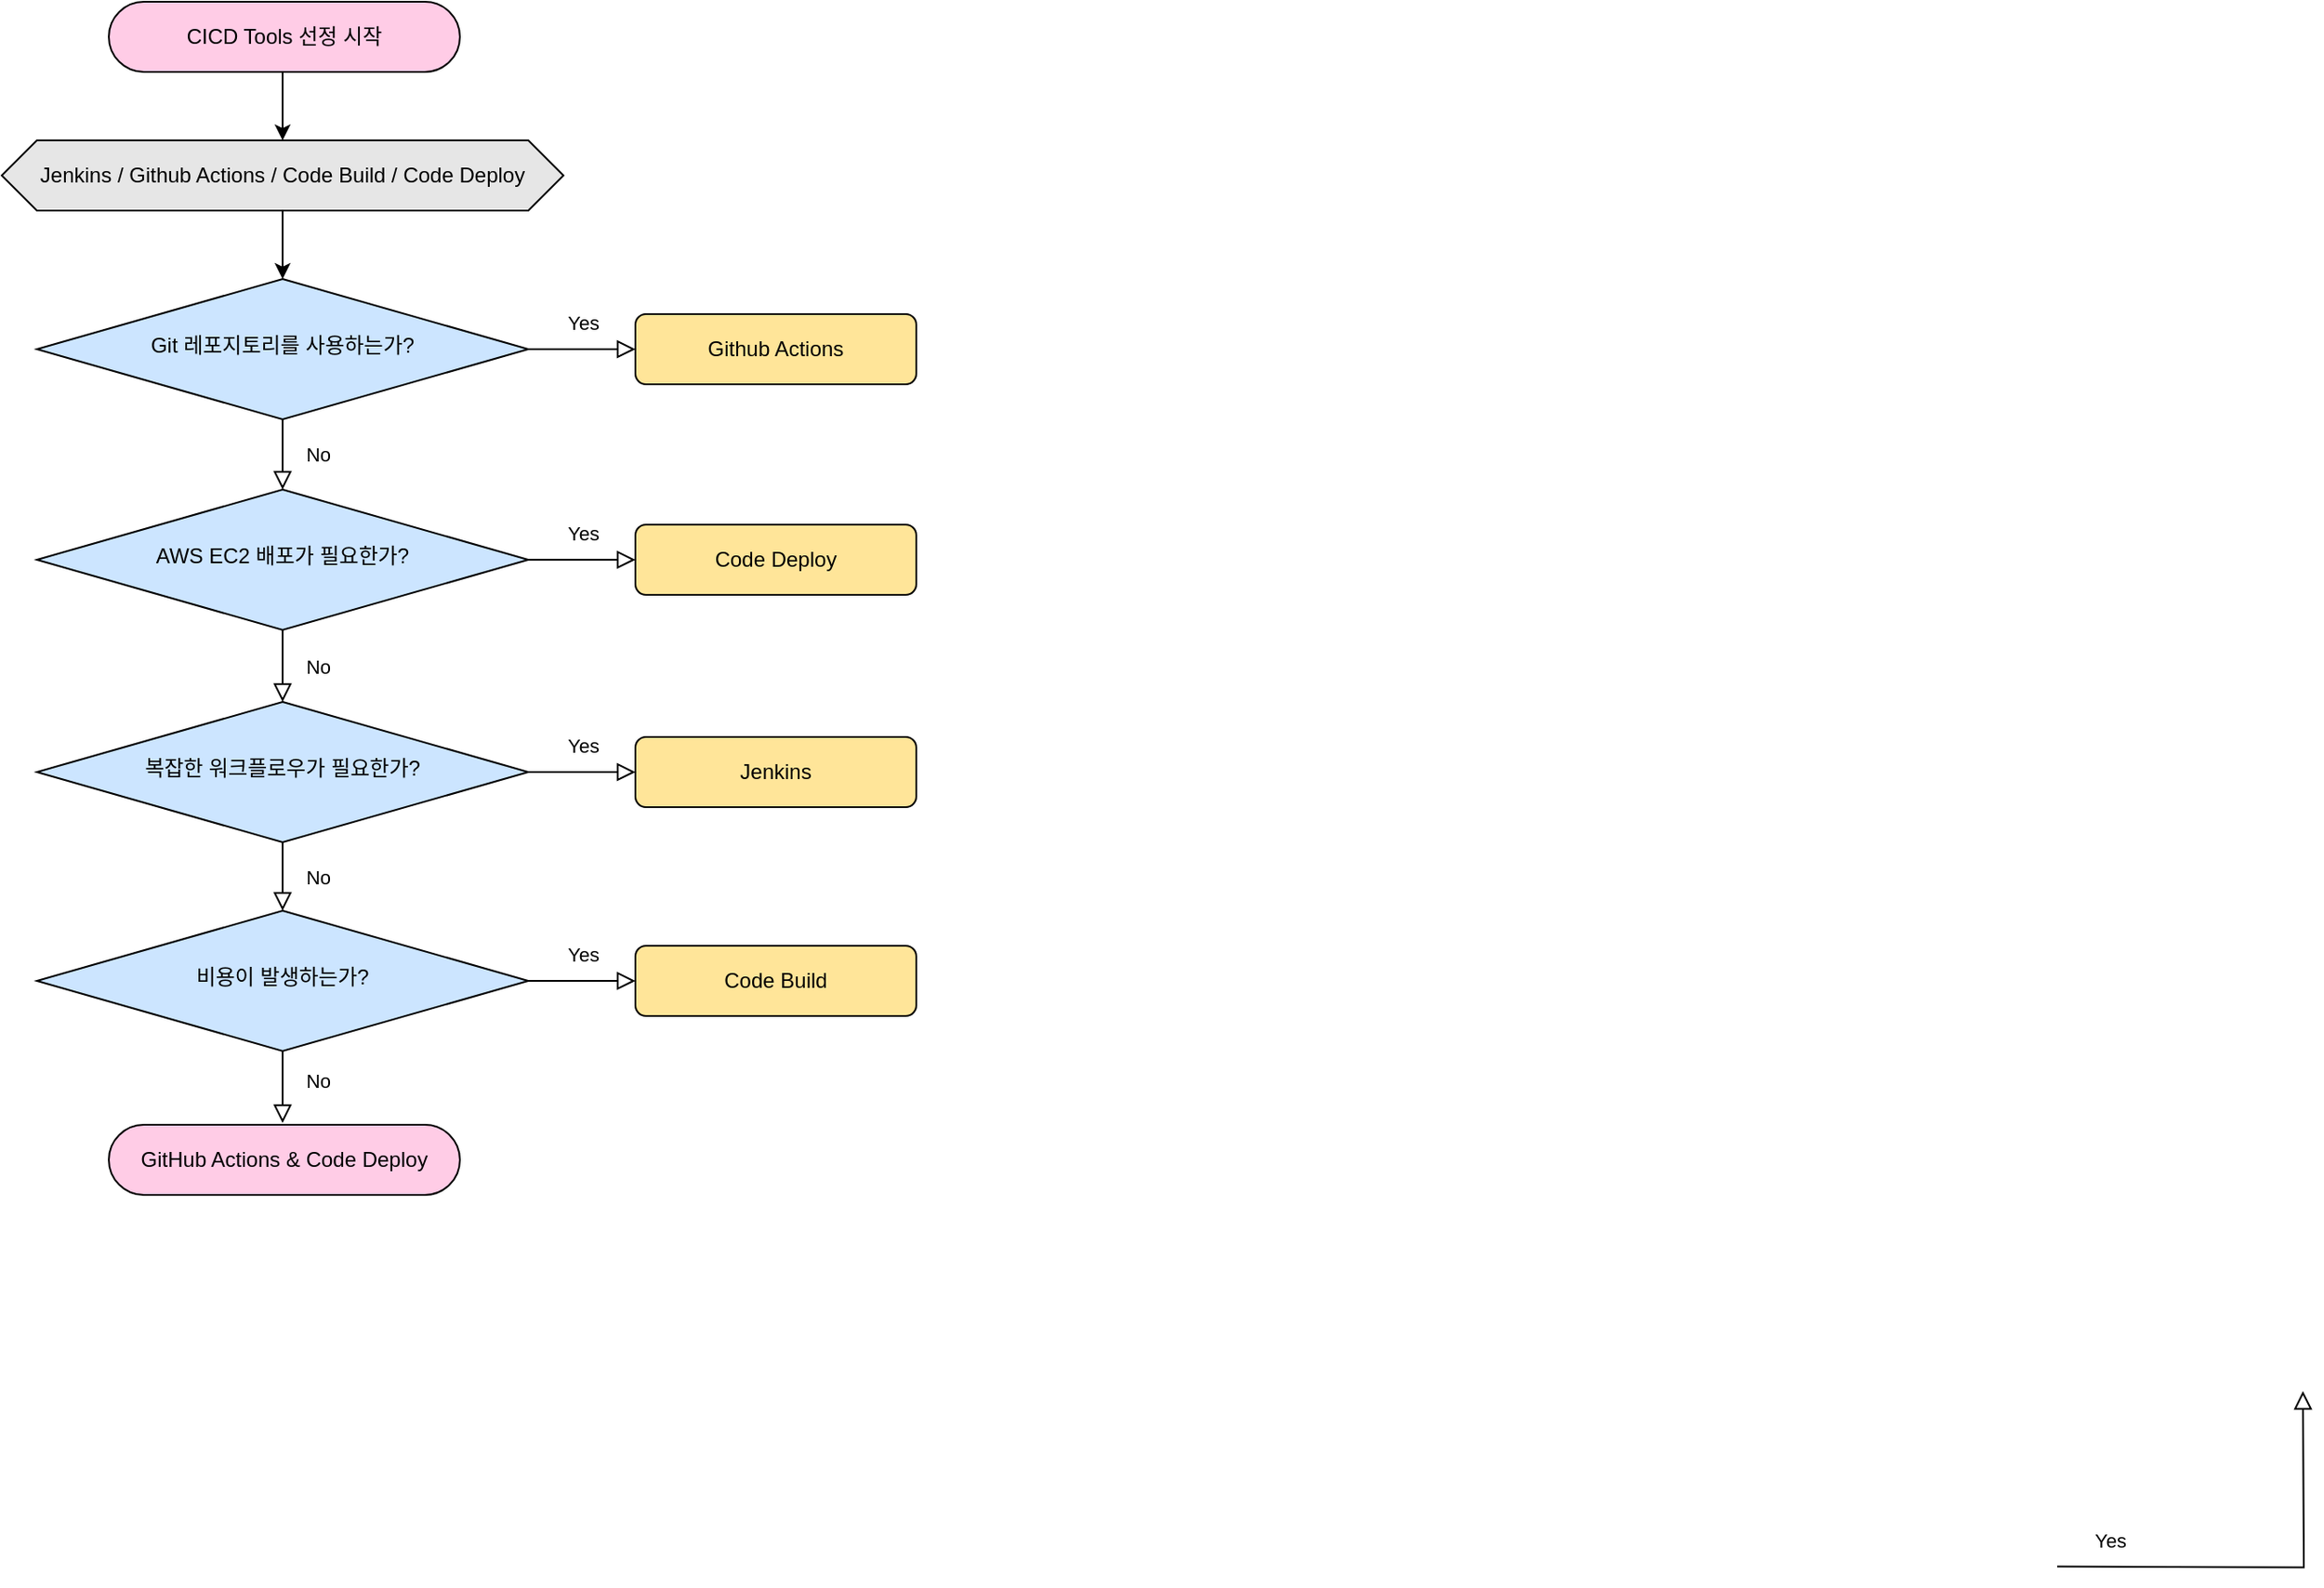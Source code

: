 <mxfile version="26.0.4">
  <diagram id="C5RBs43oDa-KdzZeNtuy" name="Page-1">
    <mxGraphModel dx="1461" dy="767" grid="0" gridSize="10" guides="1" tooltips="1" connect="1" arrows="1" fold="1" page="1" pageScale="1" pageWidth="827" pageHeight="1169" math="0" shadow="0">
      <root>
        <mxCell id="WIyWlLk6GJQsqaUBKTNV-0" />
        <mxCell id="WIyWlLk6GJQsqaUBKTNV-1" parent="WIyWlLk6GJQsqaUBKTNV-0" />
        <mxCell id="3_uoA49RaGnJNWb-uoNv-9" value="" style="edgeStyle=orthogonalEdgeStyle;rounded=0;orthogonalLoop=1;jettySize=auto;html=1;exitX=0.5;exitY=0.5;exitDx=0;exitDy=20;exitPerimeter=0;entryX=0.5;entryY=0;entryDx=0;entryDy=0;" parent="WIyWlLk6GJQsqaUBKTNV-1" source="3_uoA49RaGnJNWb-uoNv-42" target="yARWKQDhNSDmHVOZwVav-11" edge="1">
          <mxGeometry relative="1" as="geometry">
            <mxPoint x="220" y="232" as="sourcePoint" />
            <mxPoint x="200" y="222" as="targetPoint" />
          </mxGeometry>
        </mxCell>
        <mxCell id="WIyWlLk6GJQsqaUBKTNV-5" value="Yes" style="edgeStyle=orthogonalEdgeStyle;rounded=0;html=1;jettySize=auto;orthogonalLoop=1;fontSize=11;endArrow=block;endFill=0;endSize=8;strokeWidth=1;shadow=0;labelBackgroundColor=none;exitX=1;exitY=0.5;exitDx=0;exitDy=0;fontStyle=0" parent="WIyWlLk6GJQsqaUBKTNV-1" source="WIyWlLk6GJQsqaUBKTNV-6" target="WIyWlLk6GJQsqaUBKTNV-7" edge="1">
          <mxGeometry y="15" relative="1" as="geometry">
            <mxPoint as="offset" />
            <mxPoint x="378" y="502" as="sourcePoint" />
          </mxGeometry>
        </mxCell>
        <mxCell id="WIyWlLk6GJQsqaUBKTNV-6" value="복잡한 워크플로우가 필요한가?" style="rhombus;whiteSpace=wrap;html=1;shadow=0;fontFamily=Helvetica;fontSize=12;align=center;strokeWidth=1;spacing=6;spacingTop=-4;fillColor=#CCE5FF;" parent="WIyWlLk6GJQsqaUBKTNV-1" vertex="1">
          <mxGeometry x="59" y="439" width="280" height="80" as="geometry" />
        </mxCell>
        <mxCell id="WIyWlLk6GJQsqaUBKTNV-7" value="Jenkins" style="rounded=1;whiteSpace=wrap;html=1;fontSize=12;glass=0;strokeWidth=1;shadow=0;fillColor=#FFE599;" parent="WIyWlLk6GJQsqaUBKTNV-1" vertex="1">
          <mxGeometry x="400" y="459" width="160" height="40" as="geometry" />
        </mxCell>
        <mxCell id="WIyWlLk6GJQsqaUBKTNV-8" value="No" style="rounded=0;html=1;jettySize=auto;orthogonalLoop=1;fontSize=11;endArrow=block;endFill=0;endSize=8;strokeWidth=1;shadow=0;labelBackgroundColor=none;edgeStyle=orthogonalEdgeStyle;exitX=0.5;exitY=1;exitDx=0;exitDy=0;entryX=0.5;entryY=0.5;entryDx=0;entryDy=-20;entryPerimeter=0;fontStyle=0" parent="WIyWlLk6GJQsqaUBKTNV-1" source="3_uoA49RaGnJNWb-uoNv-1" edge="1">
          <mxGeometry x="-0.126" y="20" relative="1" as="geometry">
            <mxPoint y="-1" as="offset" />
            <mxPoint x="199" y="639" as="sourcePoint" />
            <mxPoint x="199" y="679" as="targetPoint" />
          </mxGeometry>
        </mxCell>
        <mxCell id="3_uoA49RaGnJNWb-uoNv-1" value="비용이 발생하는가?" style="rhombus;whiteSpace=wrap;html=1;shadow=0;fontFamily=Helvetica;fontSize=12;align=center;strokeWidth=1;spacing=6;spacingTop=-4;fillColor=#CCE5FF;" parent="WIyWlLk6GJQsqaUBKTNV-1" vertex="1">
          <mxGeometry x="59" y="558" width="280" height="80" as="geometry" />
        </mxCell>
        <mxCell id="3_uoA49RaGnJNWb-uoNv-14" value="Yes" style="edgeStyle=orthogonalEdgeStyle;rounded=0;html=1;jettySize=auto;orthogonalLoop=1;fontSize=11;endArrow=block;endFill=0;endSize=8;strokeWidth=1;shadow=0;labelBackgroundColor=none;exitX=1;exitY=0.5;exitDx=0;exitDy=0;fontStyle=0" parent="WIyWlLk6GJQsqaUBKTNV-1" source="3_uoA49RaGnJNWb-uoNv-1" target="3_uoA49RaGnJNWb-uoNv-15" edge="1">
          <mxGeometry y="15" relative="1" as="geometry">
            <mxPoint as="offset" />
            <mxPoint x="349" y="563" as="sourcePoint" />
          </mxGeometry>
        </mxCell>
        <mxCell id="3_uoA49RaGnJNWb-uoNv-15" value="Code Build" style="rounded=1;whiteSpace=wrap;html=1;fontSize=12;glass=0;strokeWidth=1;shadow=0;fillColor=#FFE599;" parent="WIyWlLk6GJQsqaUBKTNV-1" vertex="1">
          <mxGeometry x="400" y="578" width="160" height="40" as="geometry" />
        </mxCell>
        <mxCell id="3_uoA49RaGnJNWb-uoNv-22" value="Yes" style="edgeStyle=orthogonalEdgeStyle;rounded=0;html=1;jettySize=auto;orthogonalLoop=1;fontSize=11;endArrow=block;endFill=0;endSize=8;strokeWidth=1;shadow=0;labelBackgroundColor=none;exitX=1;exitY=0.5;exitDx=0;exitDy=0;entryX=0.5;entryY=1;entryDx=0;entryDy=0;fontStyle=0" parent="WIyWlLk6GJQsqaUBKTNV-1" edge="1">
          <mxGeometry x="-0.75" y="15" relative="1" as="geometry">
            <mxPoint as="offset" />
            <mxPoint x="1210.0" y="931.75" as="sourcePoint" />
            <mxPoint x="1350.0" y="831.75" as="targetPoint" />
          </mxGeometry>
        </mxCell>
        <mxCell id="3_uoA49RaGnJNWb-uoNv-39" value="Git 레포지토리를 사용하는가?" style="rhombus;whiteSpace=wrap;html=1;shadow=0;fontFamily=Helvetica;fontSize=12;align=center;strokeWidth=1;spacing=6;spacingTop=-4;fillColor=#CCE5FF;" parent="WIyWlLk6GJQsqaUBKTNV-1" vertex="1">
          <mxGeometry x="59" y="198" width="280" height="80" as="geometry" />
        </mxCell>
        <mxCell id="3_uoA49RaGnJNWb-uoNv-40" value="No" style="rounded=0;html=1;jettySize=auto;orthogonalLoop=1;fontSize=11;endArrow=block;endFill=0;endSize=8;strokeWidth=1;shadow=0;labelBackgroundColor=none;edgeStyle=orthogonalEdgeStyle;exitX=0.5;exitY=1;exitDx=0;exitDy=0;fontStyle=0;entryX=0.5;entryY=0;entryDx=0;entryDy=0;" parent="WIyWlLk6GJQsqaUBKTNV-1" source="yARWKQDhNSDmHVOZwVav-3" target="WIyWlLk6GJQsqaUBKTNV-6" edge="1">
          <mxGeometry y="20" relative="1" as="geometry">
            <mxPoint as="offset" />
            <mxPoint x="200" y="399.0" as="sourcePoint" />
            <mxPoint x="200" y="437" as="targetPoint" />
            <Array as="points" />
          </mxGeometry>
        </mxCell>
        <mxCell id="3_uoA49RaGnJNWb-uoNv-42" value="CICD Tools 선정 시작" style="html=1;dashed=0;whiteSpace=wrap;shape=mxgraph.dfd.start;fillColor=#FFCCE6;" parent="WIyWlLk6GJQsqaUBKTNV-1" vertex="1">
          <mxGeometry x="100" y="40" width="200" height="40" as="geometry" />
        </mxCell>
        <mxCell id="3_uoA49RaGnJNWb-uoNv-44" value="Github Actions" style="rounded=1;whiteSpace=wrap;html=1;fontSize=12;glass=0;strokeWidth=1;shadow=0;fillColor=#FFE599;" parent="WIyWlLk6GJQsqaUBKTNV-1" vertex="1">
          <mxGeometry x="400" y="218" width="160" height="40" as="geometry" />
        </mxCell>
        <mxCell id="3_uoA49RaGnJNWb-uoNv-45" value="Yes" style="edgeStyle=orthogonalEdgeStyle;rounded=0;html=1;jettySize=auto;orthogonalLoop=1;fontSize=11;endArrow=block;endFill=0;endSize=8;strokeWidth=1;shadow=0;labelBackgroundColor=none;exitX=1;exitY=0.5;exitDx=0;exitDy=0;entryX=0;entryY=0.5;entryDx=0;entryDy=0;fontStyle=0" parent="WIyWlLk6GJQsqaUBKTNV-1" source="3_uoA49RaGnJNWb-uoNv-39" target="3_uoA49RaGnJNWb-uoNv-44" edge="1">
          <mxGeometry y="15" relative="1" as="geometry">
            <mxPoint as="offset" />
            <mxPoint x="351" y="373" as="sourcePoint" />
            <mxPoint x="481" y="391" as="targetPoint" />
          </mxGeometry>
        </mxCell>
        <mxCell id="yARWKQDhNSDmHVOZwVav-3" value="AWS EC2 배포가 필요한가?" style="rhombus;whiteSpace=wrap;html=1;shadow=0;fontFamily=Helvetica;fontSize=12;align=center;strokeWidth=1;spacing=6;spacingTop=-4;fillColor=#CCE5FF;" vertex="1" parent="WIyWlLk6GJQsqaUBKTNV-1">
          <mxGeometry x="59" y="318" width="280" height="80" as="geometry" />
        </mxCell>
        <mxCell id="yARWKQDhNSDmHVOZwVav-7" value="No" style="rounded=0;html=1;jettySize=auto;orthogonalLoop=1;fontSize=11;endArrow=block;endFill=0;endSize=8;strokeWidth=1;shadow=0;labelBackgroundColor=none;edgeStyle=orthogonalEdgeStyle;exitX=0.5;exitY=1;exitDx=0;exitDy=0;fontStyle=0;entryX=0.5;entryY=0;entryDx=0;entryDy=0;" edge="1" parent="WIyWlLk6GJQsqaUBKTNV-1" source="3_uoA49RaGnJNWb-uoNv-39" target="yARWKQDhNSDmHVOZwVav-3">
          <mxGeometry y="20" relative="1" as="geometry">
            <mxPoint as="offset" />
            <mxPoint x="211" y="406" as="sourcePoint" />
            <mxPoint x="200" y="318" as="targetPoint" />
            <Array as="points" />
          </mxGeometry>
        </mxCell>
        <mxCell id="yARWKQDhNSDmHVOZwVav-8" value="Code Deploy" style="rounded=1;whiteSpace=wrap;html=1;fontSize=12;glass=0;strokeWidth=1;shadow=0;fillColor=#FFE599;" vertex="1" parent="WIyWlLk6GJQsqaUBKTNV-1">
          <mxGeometry x="400" y="338" width="160" height="40" as="geometry" />
        </mxCell>
        <mxCell id="yARWKQDhNSDmHVOZwVav-9" value="Yes" style="edgeStyle=orthogonalEdgeStyle;rounded=0;html=1;jettySize=auto;orthogonalLoop=1;fontSize=11;endArrow=block;endFill=0;endSize=8;strokeWidth=1;shadow=0;labelBackgroundColor=none;exitX=1;exitY=0.5;exitDx=0;exitDy=0;entryX=0;entryY=0.5;entryDx=0;entryDy=0;fontStyle=0" edge="1" target="yARWKQDhNSDmHVOZwVav-8" parent="WIyWlLk6GJQsqaUBKTNV-1" source="yARWKQDhNSDmHVOZwVav-3">
          <mxGeometry y="15" relative="1" as="geometry">
            <mxPoint as="offset" />
            <mxPoint x="340" y="357" as="sourcePoint" />
            <mxPoint x="480" y="510" as="targetPoint" />
          </mxGeometry>
        </mxCell>
        <mxCell id="yARWKQDhNSDmHVOZwVav-10" value="No" style="rounded=0;html=1;jettySize=auto;orthogonalLoop=1;fontSize=11;endArrow=block;endFill=0;endSize=8;strokeWidth=1;shadow=0;labelBackgroundColor=none;edgeStyle=orthogonalEdgeStyle;exitX=0.5;exitY=1;exitDx=0;exitDy=0;fontStyle=0;entryX=0.5;entryY=0;entryDx=0;entryDy=0;" edge="1" parent="WIyWlLk6GJQsqaUBKTNV-1" source="WIyWlLk6GJQsqaUBKTNV-6" target="3_uoA49RaGnJNWb-uoNv-1">
          <mxGeometry y="20" relative="1" as="geometry">
            <mxPoint as="offset" />
            <mxPoint x="199" y="517" as="sourcePoint" />
            <mxPoint x="199" y="558" as="targetPoint" />
            <Array as="points" />
          </mxGeometry>
        </mxCell>
        <mxCell id="yARWKQDhNSDmHVOZwVav-17" value="" style="edgeStyle=orthogonalEdgeStyle;rounded=0;orthogonalLoop=1;jettySize=auto;html=1;" edge="1" parent="WIyWlLk6GJQsqaUBKTNV-1" source="yARWKQDhNSDmHVOZwVav-11" target="3_uoA49RaGnJNWb-uoNv-39">
          <mxGeometry relative="1" as="geometry" />
        </mxCell>
        <mxCell id="yARWKQDhNSDmHVOZwVav-11" value="Jenkins / Github Actions&amp;nbsp;&lt;span style=&quot;color: light-dark(rgb(0, 0, 0), rgb(255, 255, 255)); background-color: transparent;&quot;&gt;/ Code Build / Code Deploy&lt;/span&gt;" style="shape=hexagon;perimeter=hexagonPerimeter2;whiteSpace=wrap;html=1;fixedSize=1;fillColor=#E6E6E6;" vertex="1" parent="WIyWlLk6GJQsqaUBKTNV-1">
          <mxGeometry x="39" y="119" width="320" height="40" as="geometry" />
        </mxCell>
        <mxCell id="yARWKQDhNSDmHVOZwVav-18" value="GitHub Actions &amp;amp; Code Deploy" style="html=1;dashed=0;whiteSpace=wrap;shape=mxgraph.dfd.start;fillColor=#FFCCE6;" vertex="1" parent="WIyWlLk6GJQsqaUBKTNV-1">
          <mxGeometry x="100" y="680" width="200" height="40" as="geometry" />
        </mxCell>
      </root>
    </mxGraphModel>
  </diagram>
</mxfile>
